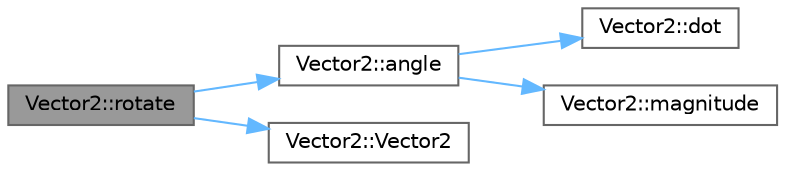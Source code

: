 digraph "Vector2::rotate"
{
 // LATEX_PDF_SIZE
  bgcolor="transparent";
  edge [fontname=Helvetica,fontsize=10,labelfontname=Helvetica,labelfontsize=10];
  node [fontname=Helvetica,fontsize=10,shape=box,height=0.2,width=0.4];
  rankdir="LR";
  Node1 [id="Node000001",label="Vector2::rotate",height=0.2,width=0.4,color="gray40", fillcolor="grey60", style="filled", fontcolor="black",tooltip=" "];
  Node1 -> Node2 [id="edge5_Node000001_Node000002",color="steelblue1",style="solid",tooltip=" "];
  Node2 [id="Node000002",label="Vector2::angle",height=0.2,width=0.4,color="grey40", fillcolor="white", style="filled",URL="$class_vector2.html#a67e1634ddf593983c145c93e2743771c",tooltip=" "];
  Node2 -> Node3 [id="edge6_Node000002_Node000003",color="steelblue1",style="solid",tooltip=" "];
  Node3 [id="Node000003",label="Vector2::dot",height=0.2,width=0.4,color="grey40", fillcolor="white", style="filled",URL="$class_vector2.html#a0f2dc60dc0ccbf338f0702157e683432",tooltip=" "];
  Node2 -> Node4 [id="edge7_Node000002_Node000004",color="steelblue1",style="solid",tooltip=" "];
  Node4 [id="Node000004",label="Vector2::magnitude",height=0.2,width=0.4,color="grey40", fillcolor="white", style="filled",URL="$class_vector2.html#a84eb03e7d3099db60477bf0e33251877",tooltip=" "];
  Node1 -> Node5 [id="edge8_Node000001_Node000005",color="steelblue1",style="solid",tooltip=" "];
  Node5 [id="Node000005",label="Vector2::Vector2",height=0.2,width=0.4,color="grey40", fillcolor="white", style="filled",URL="$class_vector2.html#a22104d1809be26a419ef1f959e3761bf",tooltip=" "];
}
